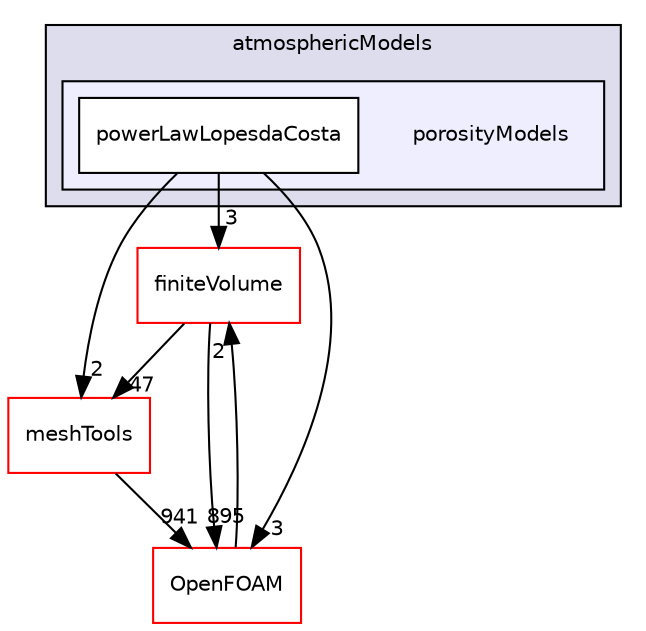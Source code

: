 digraph "src/atmosphericModels/porosityModels" {
  bgcolor=transparent;
  compound=true
  node [ fontsize="10", fontname="Helvetica"];
  edge [ labelfontsize="10", labelfontname="Helvetica"];
  subgraph clusterdir_4a9baf6983ec67b07e9d3659c95a5fa6 {
    graph [ bgcolor="#ddddee", pencolor="black", label="atmosphericModels" fontname="Helvetica", fontsize="10", URL="dir_4a9baf6983ec67b07e9d3659c95a5fa6.html"]
  subgraph clusterdir_73f7fd65ad0b49e2ce5fa7d967f92c63 {
    graph [ bgcolor="#eeeeff", pencolor="black", label="" URL="dir_73f7fd65ad0b49e2ce5fa7d967f92c63.html"];
    dir_73f7fd65ad0b49e2ce5fa7d967f92c63 [shape=plaintext label="porosityModels"];
    dir_834b71e43a50e9ac81684ad8e45989da [shape=box label="powerLawLopesdaCosta" color="black" fillcolor="white" style="filled" URL="dir_834b71e43a50e9ac81684ad8e45989da.html"];
  }
  }
  dir_9bd15774b555cf7259a6fa18f99fe99b [shape=box label="finiteVolume" color="red" URL="dir_9bd15774b555cf7259a6fa18f99fe99b.html"];
  dir_ae30ad0bef50cf391b24c614251bb9fd [shape=box label="meshTools" color="red" URL="dir_ae30ad0bef50cf391b24c614251bb9fd.html"];
  dir_c5473ff19b20e6ec4dfe5c310b3778a8 [shape=box label="OpenFOAM" color="red" URL="dir_c5473ff19b20e6ec4dfe5c310b3778a8.html"];
  dir_834b71e43a50e9ac81684ad8e45989da->dir_9bd15774b555cf7259a6fa18f99fe99b [headlabel="3", labeldistance=1.5 headhref="dir_000509_000814.html"];
  dir_834b71e43a50e9ac81684ad8e45989da->dir_ae30ad0bef50cf391b24c614251bb9fd [headlabel="2", labeldistance=1.5 headhref="dir_000509_001949.html"];
  dir_834b71e43a50e9ac81684ad8e45989da->dir_c5473ff19b20e6ec4dfe5c310b3778a8 [headlabel="3", labeldistance=1.5 headhref="dir_000509_002151.html"];
  dir_9bd15774b555cf7259a6fa18f99fe99b->dir_ae30ad0bef50cf391b24c614251bb9fd [headlabel="47", labeldistance=1.5 headhref="dir_000814_001949.html"];
  dir_9bd15774b555cf7259a6fa18f99fe99b->dir_c5473ff19b20e6ec4dfe5c310b3778a8 [headlabel="895", labeldistance=1.5 headhref="dir_000814_002151.html"];
  dir_ae30ad0bef50cf391b24c614251bb9fd->dir_c5473ff19b20e6ec4dfe5c310b3778a8 [headlabel="941", labeldistance=1.5 headhref="dir_001949_002151.html"];
  dir_c5473ff19b20e6ec4dfe5c310b3778a8->dir_9bd15774b555cf7259a6fa18f99fe99b [headlabel="2", labeldistance=1.5 headhref="dir_002151_000814.html"];
}
